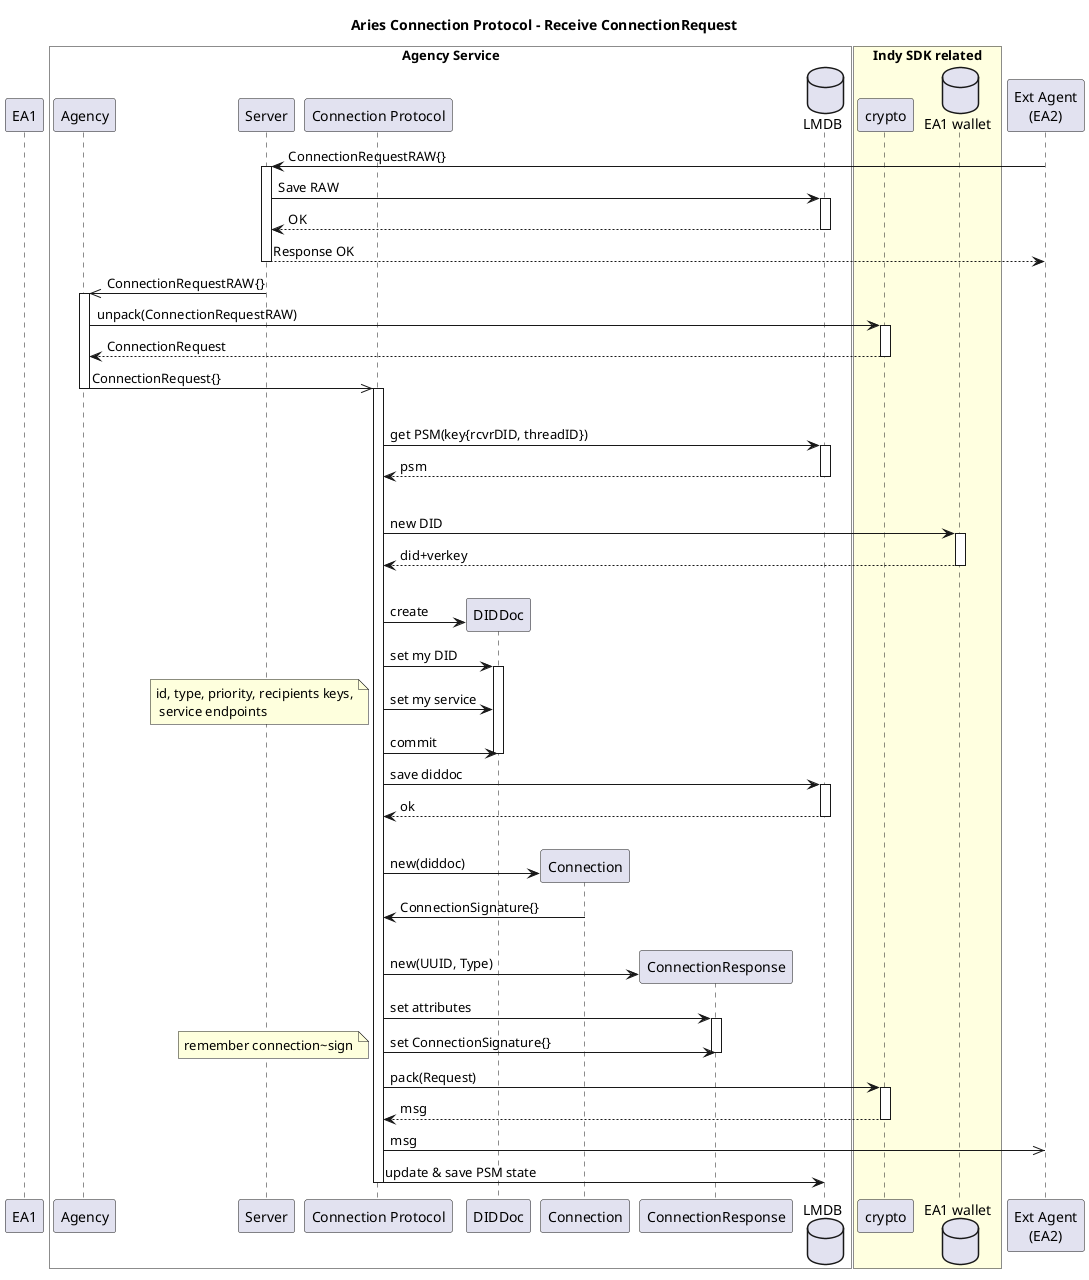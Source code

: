 @startuml
title Aries Connection Protocol - Receive ConnectionRequest

Participant "Ext Agent\n(EA2)" as EA2 order 300

box "Agency Service" #white
	DataBase "LMDB" as Bolt order 100
	Participant Agency order 10
	Participant "Server" as http order 15
	Participant "Connection Protocol" as proto order 16
	Participant DIDDoc as doc order 17
	Participant Connection as connObj order 18
	Participant ConnectionResponse as PW order 20
end box

box "Indy SDK related" #lightyellow
	Participant crypto order 190
	Database "EA1 wallet" as wallet order 200
end box

Participant EA1 order 1

EA2 -> http++ : ConnectionRequestRAW{}
http -> Bolt++ : Save RAW
return OK
return Response OK

http ->> Agency: ConnectionRequestRAW{}
activate Agency
Agency -> crypto++ : unpack(ConnectionRequestRAW)
return ConnectionRequest

Agency ->> proto : ConnectionRequest{}
deactivate Agency
activate proto
|||

proto -> Bolt ++: get PSM(key{rcvrDID, threadID})
return psm
|||

proto -> wallet ++ : new DID
return did+verkey
|||
proto -> doc ** : create
proto -> doc: set my DID
activate doc
proto -> doc: set my service
note left: id, type, priority, recipients keys,\n service endpoints
proto -> doc: commit
deactivate doc
proto -> Bolt ++ : save diddoc
return ok
|||

proto -> connObj**: new(diddoc)
connObj -> proto: ConnectionSignature{}
|||

proto -> PW ** : new(UUID, Type)
proto -> PW : set attributes
activate PW
proto -> PW : set ConnectionSignature{}
note left: remember connection~sign
deactivate PW

proto -> crypto ++ : pack(Request)
return msg
proto ->> EA2 : msg
proto -> Bolt : update & save PSM state
deactivate proto

@enduml
